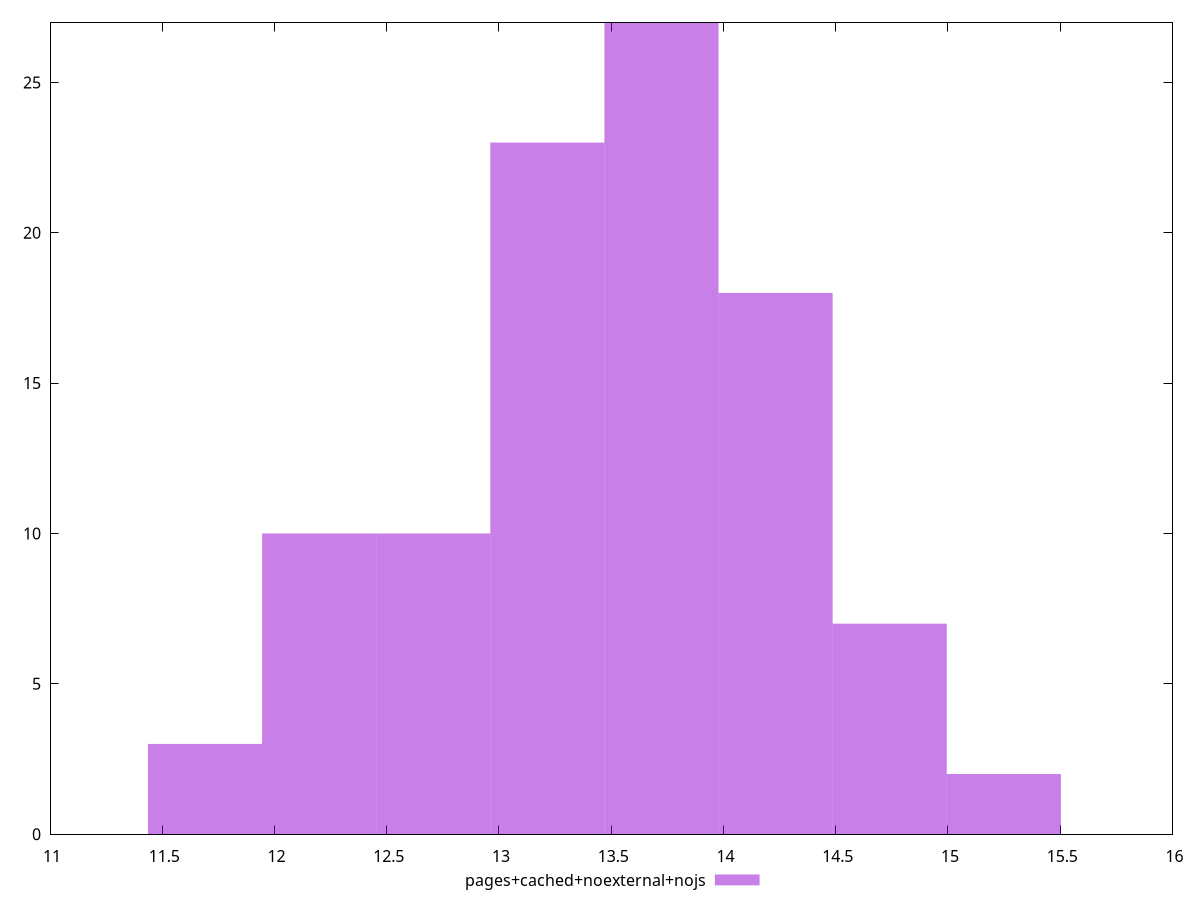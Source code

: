 $_pagesCachedNoexternalNojs <<EOF
13.215473951648473 23
14.740336330684835 7
14.232048871006047 18
12.707186491969685 10
13.72376141132726 27
15.248623790363622 2
12.198899032290898 10
11.690611572612111 3
EOF
set key outside below
set terminal pngcairo
set output "report_00006_2020-11-02T20-21-41.718Z/bootup-time/pages+cached+noexternal+nojs//raw_hist.png"
set yrange [0:27]
set boxwidth 0.5082874596787874
set style fill transparent solid 0.5 noborder
plot $_pagesCachedNoexternalNojs title "pages+cached+noexternal+nojs" with boxes ,